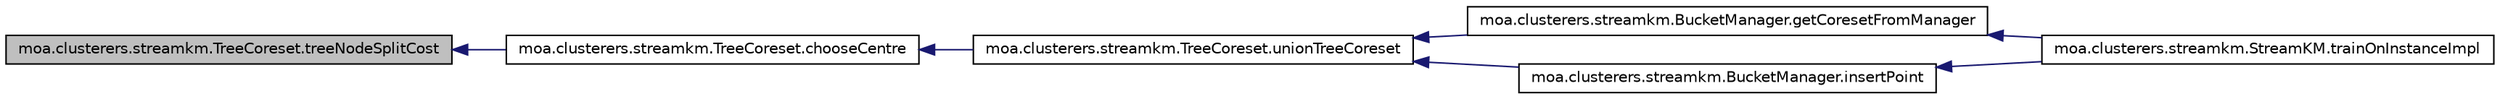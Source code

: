 digraph G
{
  edge [fontname="Helvetica",fontsize="10",labelfontname="Helvetica",labelfontsize="10"];
  node [fontname="Helvetica",fontsize="10",shape=record];
  rankdir=LR;
  Node1 [label="moa.clusterers.streamkm.TreeCoreset.treeNodeSplitCost",height=0.2,width=0.4,color="black", fillcolor="grey75", style="filled" fontcolor="black"];
  Node1 -> Node2 [dir=back,color="midnightblue",fontsize="10",style="solid",fontname="Helvetica"];
  Node2 [label="moa.clusterers.streamkm.TreeCoreset.chooseCentre",height=0.2,width=0.4,color="black", fillcolor="white", style="filled",URL="$classmoa_1_1clusterers_1_1streamkm_1_1TreeCoreset.html#a98943206fda5388ab48675946596dbec",tooltip="selects a new centre from the treenode (using the kMeans++ distribution)"];
  Node2 -> Node3 [dir=back,color="midnightblue",fontsize="10",style="solid",fontname="Helvetica"];
  Node3 [label="moa.clusterers.streamkm.TreeCoreset.unionTreeCoreset",height=0.2,width=0.4,color="black", fillcolor="white", style="filled",URL="$classmoa_1_1clusterers_1_1streamkm_1_1TreeCoreset.html#a2807a9e47df6678b8bc4abf0e65b049e",tooltip="Constructs a coreset of size k from the union of setA and setB."];
  Node3 -> Node4 [dir=back,color="midnightblue",fontsize="10",style="solid",fontname="Helvetica"];
  Node4 [label="moa.clusterers.streamkm.BucketManager.getCoresetFromManager",height=0.2,width=0.4,color="black", fillcolor="white", style="filled",URL="$classmoa_1_1clusterers_1_1streamkm_1_1BucketManager.html#ad9eecc96cc9c31ca4a7149cfed3bce93",tooltip="It may happen that the manager is not full (since n is not always a power of 2)."];
  Node4 -> Node5 [dir=back,color="midnightblue",fontsize="10",style="solid",fontname="Helvetica"];
  Node5 [label="moa.clusterers.streamkm.StreamKM.trainOnInstanceImpl",height=0.2,width=0.4,color="black", fillcolor="white", style="filled",URL="$classmoa_1_1clusterers_1_1streamkm_1_1StreamKM.html#a1a5858e5c8587177c5433597bb31d0f9"];
  Node3 -> Node6 [dir=back,color="midnightblue",fontsize="10",style="solid",fontname="Helvetica"];
  Node6 [label="moa.clusterers.streamkm.BucketManager.insertPoint",height=0.2,width=0.4,color="black", fillcolor="white", style="filled",URL="$classmoa_1_1clusterers_1_1streamkm_1_1BucketManager.html#a1da1a9f91d0b153a42c089031add12f5",tooltip="inserts a single point into the bucketmanager"];
  Node6 -> Node5 [dir=back,color="midnightblue",fontsize="10",style="solid",fontname="Helvetica"];
}
